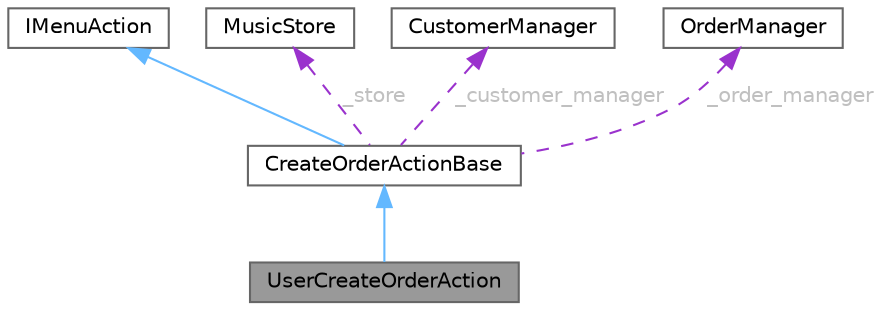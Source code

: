 digraph "UserCreateOrderAction"
{
 // LATEX_PDF_SIZE
  bgcolor="transparent";
  edge [fontname=Helvetica,fontsize=10,labelfontname=Helvetica,labelfontsize=10];
  node [fontname=Helvetica,fontsize=10,shape=box,height=0.2,width=0.4];
  Node1 [id="Node000001",label="UserCreateOrderAction",height=0.2,width=0.4,color="gray40", fillcolor="grey60", style="filled", fontcolor="black",tooltip="Lớp cho phép người dùng tạo đơn hàng mới trong hệ thống. Người dùng sẽ tự động được chọn làm khách hà..."];
  Node2 -> Node1 [id="edge1_Node000001_Node000002",dir="back",color="steelblue1",style="solid",tooltip=" "];
  Node2 [id="Node000002",label="CreateOrderActionBase",height=0.2,width=0.4,color="gray40", fillcolor="white", style="filled",URL="$class_create_order_action_base.html",tooltip="Lớp cơ sở cho hành động tạo đơn hàng, chứa các phương thức chung cho cả quản trị viên và người dùng...."];
  Node3 -> Node2 [id="edge2_Node000002_Node000003",dir="back",color="steelblue1",style="solid",tooltip=" "];
  Node3 [id="Node000003",label="IMenuAction",height=0.2,width=0.4,color="gray40", fillcolor="white", style="filled",URL="$class_i_menu_action.html",tooltip="Giao diện định nghĩa hành động cần thực hiện khi người dùng tương tác với menu. Các lớp kế thừa cần t..."];
  Node4 -> Node2 [id="edge3_Node000002_Node000004",dir="back",color="darkorchid3",style="dashed",tooltip=" ",label=" _store",fontcolor="grey" ];
  Node4 [id="Node000004",label="MusicStore",height=0.2,width=0.4,color="gray40", fillcolor="white", style="filled",URL="$class_music_store.html",tooltip="Lớp đại diện cho cửa hàng âm nhạc, cung cấp các thao tác thêm, xóa, cập nhật và truy vấn mặt hàng."];
  Node5 -> Node2 [id="edge4_Node000002_Node000005",dir="back",color="darkorchid3",style="dashed",tooltip=" ",label=" _customer_manager",fontcolor="grey" ];
  Node5 [id="Node000005",label="CustomerManager",height=0.2,width=0.4,color="gray40", fillcolor="white", style="filled",URL="$class_customer_manager.html",tooltip="Lớp chịu trách nhiệm quản lý các thao tác liên quan đến khách hàng, bao gồm thêm, xóa,..."];
  Node6 -> Node2 [id="edge5_Node000002_Node000006",dir="back",color="darkorchid3",style="dashed",tooltip=" ",label=" _order_manager",fontcolor="grey" ];
  Node6 [id="Node000006",label="OrderManager",height=0.2,width=0.4,color="gray40", fillcolor="white", style="filled",URL="$class_order_manager.html",tooltip="Lớp đại diện cho trình quản lý đơn hàng, cho phép tạo và truy xuất các đơn hàng từ cơ sở dữ liệu."];
}
